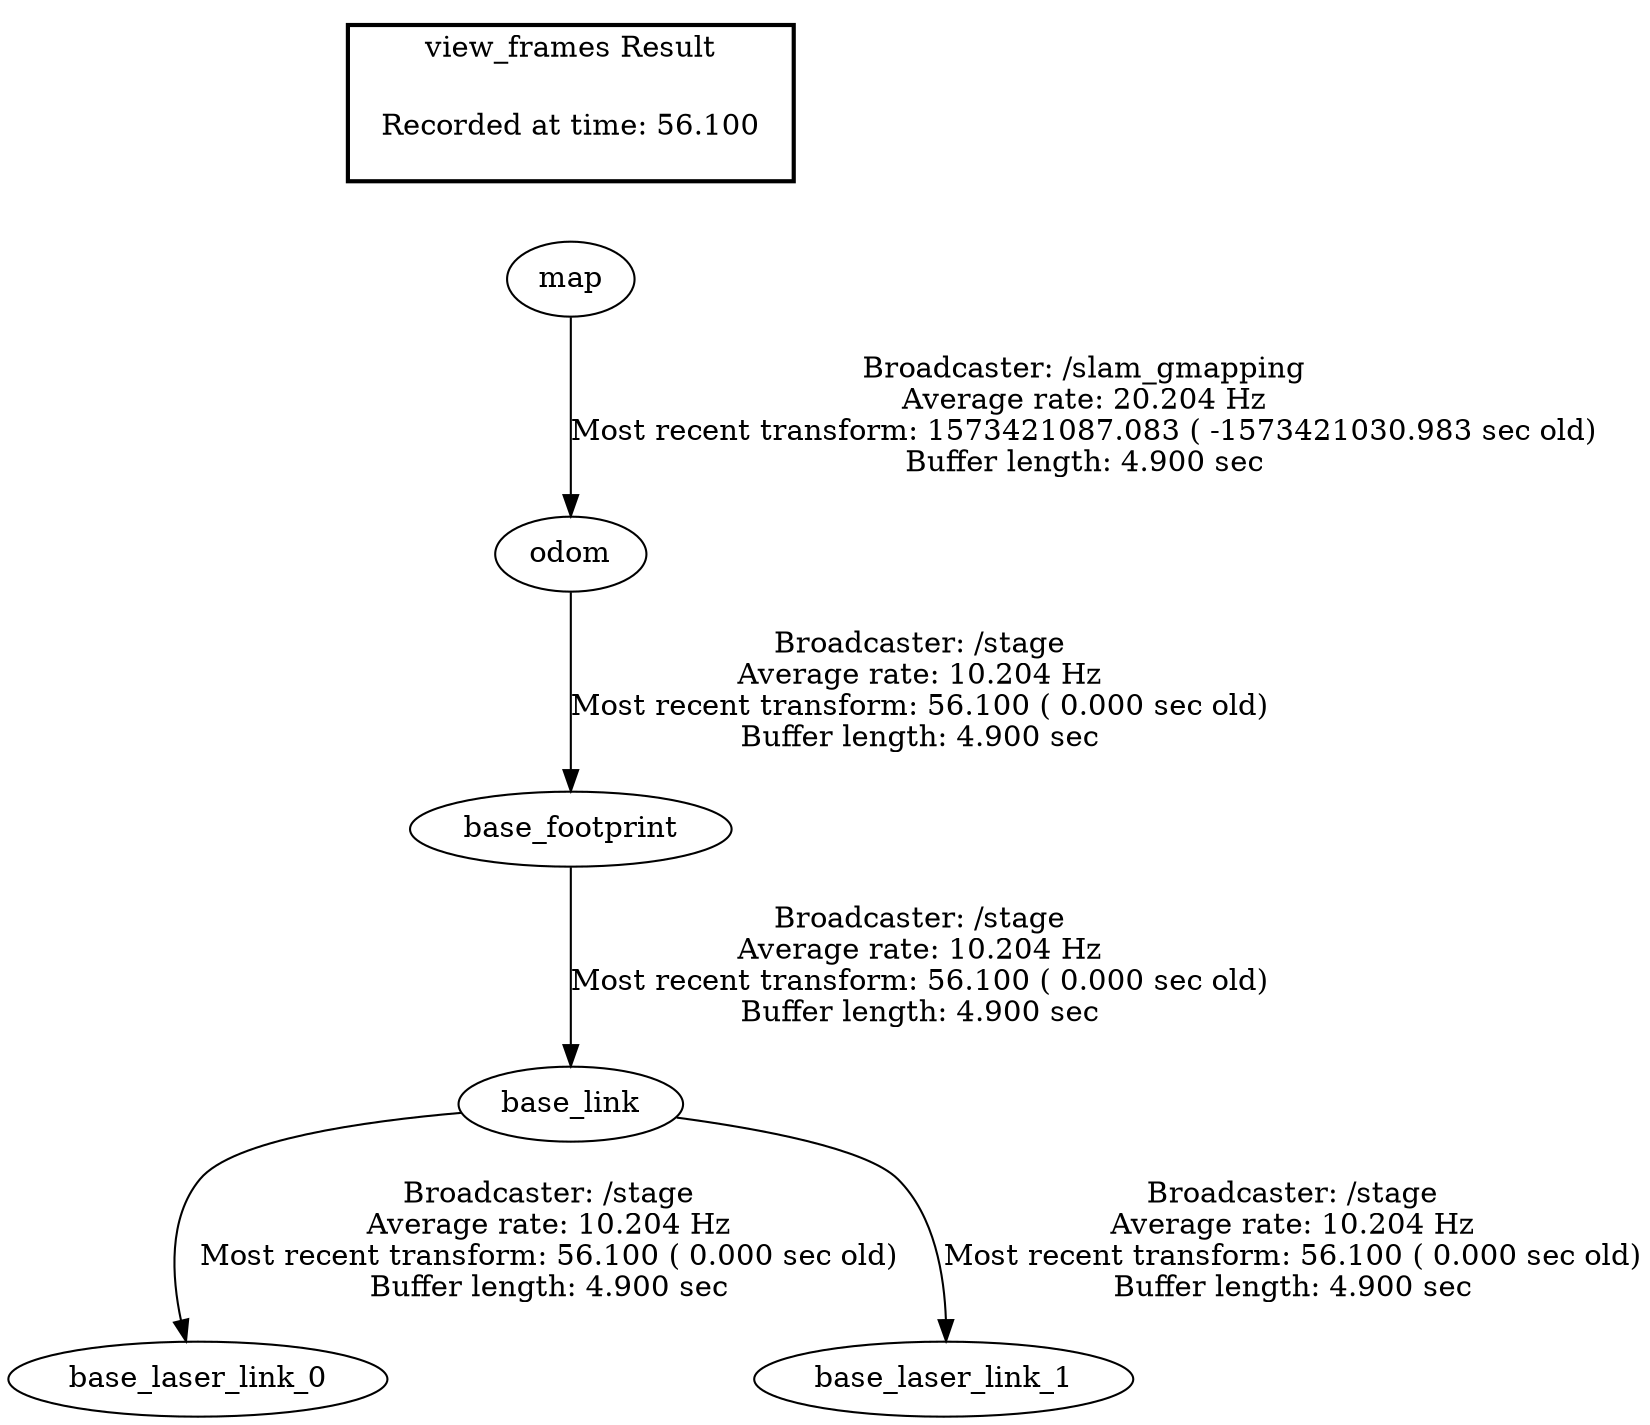 digraph G {
"base_link" -> "base_laser_link_0"[label="Broadcaster: /stage\nAverage rate: 10.204 Hz\nMost recent transform: 56.100 ( 0.000 sec old)\nBuffer length: 4.900 sec\n"];
"base_footprint" -> "base_link"[label="Broadcaster: /stage\nAverage rate: 10.204 Hz\nMost recent transform: 56.100 ( 0.000 sec old)\nBuffer length: 4.900 sec\n"];
"base_link" -> "base_laser_link_1"[label="Broadcaster: /stage\nAverage rate: 10.204 Hz\nMost recent transform: 56.100 ( 0.000 sec old)\nBuffer length: 4.900 sec\n"];
"odom" -> "base_footprint"[label="Broadcaster: /stage\nAverage rate: 10.204 Hz\nMost recent transform: 56.100 ( 0.000 sec old)\nBuffer length: 4.900 sec\n"];
"map" -> "odom"[label="Broadcaster: /slam_gmapping\nAverage rate: 20.204 Hz\nMost recent transform: 1573421087.083 ( -1573421030.983 sec old)\nBuffer length: 4.900 sec\n"];
edge [style=invis];
 subgraph cluster_legend { style=bold; color=black; label ="view_frames Result";
"Recorded at time: 56.100"[ shape=plaintext ] ;
 }->"map";
}
